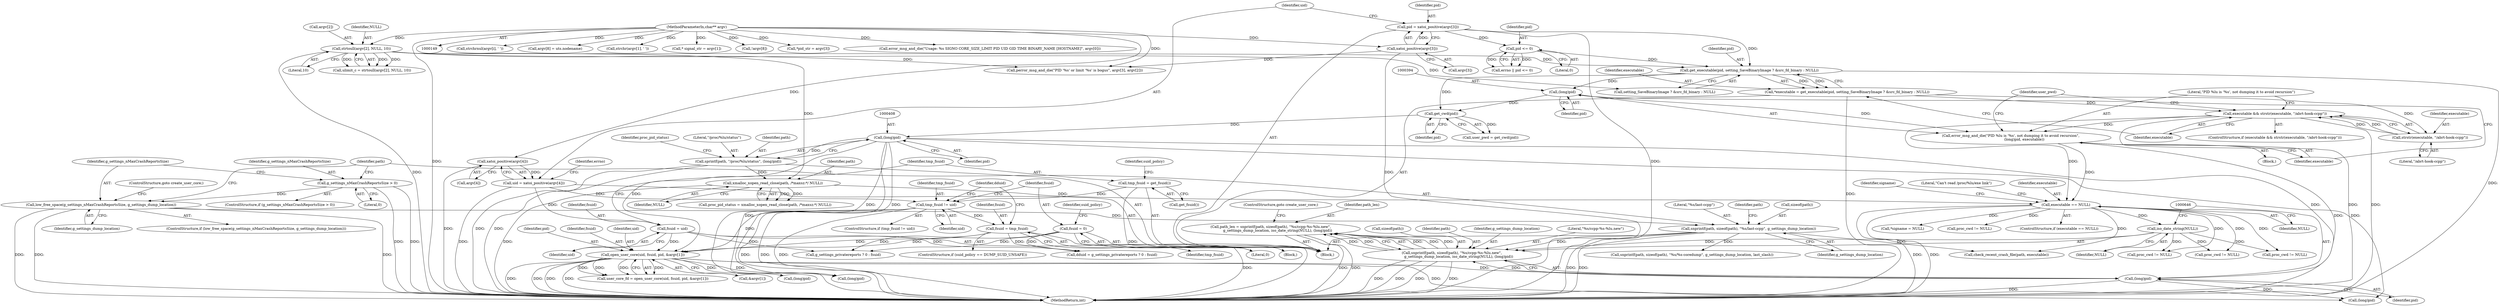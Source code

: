 digraph "0_abrt_8939398b82006ba1fec4ed491339fc075f43fc7c_1@API" {
"1000635" [label="(Call,path_len = snprintf(path, sizeof(path), \"%s/ccpp-%s-%lu.new\",\n            g_settings_dump_location, iso_date_string(NULL), (long)pid))"];
"1000637" [label="(Call,snprintf(path, sizeof(path), \"%s/ccpp-%s-%lu.new\",\n            g_settings_dump_location, iso_date_string(NULL), (long)pid))"];
"1000540" [label="(Call,snprintf(path, sizeof(path), \"%s/last-ccpp\", g_settings_dump_location))"];
"1000536" [label="(Call,low_free_space(g_settings_nMaxCrashReportsSize, g_settings_dump_location))"];
"1000531" [label="(Call,g_settings_nMaxCrashReportsSize > 0)"];
"1000643" [label="(Call,iso_date_string(NULL))"];
"1000474" [label="(Call,executable == NULL)"];
"1000391" [label="(Call,error_msg_and_die(\"PID %lu is '%s', not dumping it to avoid recursion\",\n                        (long)pid, executable))"];
"1000393" [label="(Call,(long)pid)"];
"1000377" [label="(Call,get_executable(pid, setting_SaveBinaryImage ? &src_fd_binary : NULL))"];
"1000308" [label="(Call,pid = xatoi_positive(argv[3]))"];
"1000310" [label="(Call,xatoi_positive(argv[3]))"];
"1000151" [label="(MethodParameterIn,char** argv)"];
"1000324" [label="(Call,pid <= 0)"];
"1000277" [label="(Call,strtoull(argv[2], NULL, 10))"];
"1000385" [label="(Call,executable && strstr(executable, \"/abrt-hook-ccpp\"))"];
"1000375" [label="(Call,*executable = get_executable(pid, setting_SaveBinaryImage ? &src_fd_binary : NULL))"];
"1000387" [label="(Call,strstr(executable, \"/abrt-hook-ccpp\"))"];
"1000412" [label="(Call,xmalloc_xopen_read_close(path, /*maxsz:*/ NULL))"];
"1000404" [label="(Call,sprintf(path, \"/proc/%lu/status\", (long)pid))"];
"1000407" [label="(Call,(long)pid)"];
"1000399" [label="(Call,get_cwd(pid))"];
"1000645" [label="(Call,(long)pid)"];
"1000465" [label="(Call,open_user_core(uid, fsuid, pid, &argv[1]))"];
"1000428" [label="(Call,tmp_fsuid != uid)"];
"1000420" [label="(Call,tmp_fsuid = get_fsuid())"];
"1000315" [label="(Call,uid = xatoi_positive(argv[4]))"];
"1000317" [label="(Call,xatoi_positive(argv[4]))"];
"1000439" [label="(Call,fsuid = tmp_fsuid)"];
"1000432" [label="(Call,fsuid = 0)"];
"1000416" [label="(Call,fsuid = uid)"];
"1000316" [label="(Identifier,uid)"];
"1000639" [label="(Call,sizeof(path))"];
"1000480" [label="(Call,(long)pid)"];
"1000469" [label="(Call,&argv[1])"];
"1000645" [label="(Call,(long)pid)"];
"1000467" [label="(Identifier,fsuid)"];
"1000485" [label="(Call,*signame = NULL)"];
"1000308" [label="(Call,pid = xatoi_positive(argv[3]))"];
"1000375" [label="(Call,*executable = get_executable(pid, setting_SaveBinaryImage ? &src_fd_binary : NULL))"];
"1000326" [label="(Literal,0)"];
"1000400" [label="(Identifier,pid)"];
"1000541" [label="(Identifier,path)"];
"1000376" [label="(Identifier,executable)"];
"1001230" [label="(Call,proc_cwd != NULL)"];
"1000395" [label="(Identifier,pid)"];
"1000318" [label="(Call,argv[4])"];
"1000453" [label="(Call,g_settings_privatereports ? 0 : fsuid)"];
"1000203" [label="(Call,strchrnul(argv[i], ' '))"];
"1000627" [label="(Call,proc_cwd != NULL)"];
"1000422" [label="(Call,get_fsuid())"];
"1000431" [label="(Block,)"];
"1000281" [label="(Identifier,NULL)"];
"1000536" [label="(Call,low_free_space(g_settings_nMaxCrashReportsSize, g_settings_dump_location))"];
"1000392" [label="(Literal,\"PID %lu is '%s', not dumping it to avoid recursion\")"];
"1000277" [label="(Call,strtoull(argv[2], NULL, 10))"];
"1000378" [label="(Identifier,pid)"];
"1000473" [label="(ControlStructure,if (executable == NULL))"];
"1000361" [label="(Call,argv[8] = uts.nodename)"];
"1000413" [label="(Identifier,path)"];
"1000406" [label="(Literal,\"/proc/%lu/status\")"];
"1000389" [label="(Literal,\"/abrt-hook-ccpp\")"];
"1000396" [label="(Identifier,executable)"];
"1000184" [label="(Call,strchr(argv[1], ' '))"];
"1000420" [label="(Call,tmp_fsuid = get_fsuid())"];
"1000386" [label="(Identifier,executable)"];
"1001190" [label="(Call,proc_cwd != NULL)"];
"1000618" [label="(Call,(long)pid)"];
"1000540" [label="(Call,snprintf(path, sizeof(path), \"%s/last-ccpp\", g_settings_dump_location))"];
"1000542" [label="(Call,sizeof(path))"];
"1000278" [label="(Call,argv[2])"];
"1000429" [label="(Identifier,tmp_fsuid)"];
"1000151" [label="(MethodParameterIn,char** argv)"];
"1000636" [label="(Identifier,path_len)"];
"1000635" [label="(Call,path_len = snprintf(path, sizeof(path), \"%s/ccpp-%s-%lu.new\",\n            g_settings_dump_location, iso_date_string(NULL), (long)pid))"];
"1000390" [label="(Block,)"];
"1000388" [label="(Identifier,executable)"];
"1000544" [label="(Literal,\"%s/last-ccpp\")"];
"1000322" [label="(Call,errno || pid <= 0)"];
"1000548" [label="(Identifier,path)"];
"1000317" [label="(Call,xatoi_positive(argv[4]))"];
"1000531" [label="(Call,g_settings_nMaxCrashReportsSize > 0)"];
"1000310" [label="(Call,xatoi_positive(argv[3]))"];
"1000571" [label="(Call,snprintf(path, sizeof(path), \"%s/%s-coredump\", g_settings_dump_location, last_slash))"];
"1000315" [label="(Call,uid = xatoi_positive(argv[4]))"];
"1000421" [label="(Identifier,tmp_fsuid)"];
"1000324" [label="(Call,pid <= 0)"];
"1000532" [label="(Identifier,g_settings_nMaxCrashReportsSize)"];
"1000451" [label="(Call,dduid = g_settings_privatereports ? 0 : fsuid)"];
"1000264" [label="(Call,* signal_str = argv[1])"];
"1000466" [label="(Identifier,uid)"];
"1000452" [label="(Identifier,dduid)"];
"1000393" [label="(Call,(long)pid)"];
"1000425" [label="(Identifier,suid_policy)"];
"1000405" [label="(Identifier,path)"];
"1000309" [label="(Identifier,pid)"];
"1000323" [label="(Identifier,errno)"];
"1000407" [label="(Call,(long)pid)"];
"1000647" [label="(Identifier,pid)"];
"1000649" [label="(ControlStructure,goto create_user_core;)"];
"1000353" [label="(Call,!argv[8])"];
"1000409" [label="(Identifier,pid)"];
"1000416" [label="(Call,fsuid = uid)"];
"1000643" [label="(Call,iso_date_string(NULL))"];
"1000398" [label="(Identifier,user_pwd)"];
"1000152" [label="(Block,)"];
"1000644" [label="(Identifier,NULL)"];
"1000535" [label="(ControlStructure,if (low_free_space(g_settings_nMaxCrashReportsSize, g_settings_dump_location)))"];
"1000474" [label="(Call,executable == NULL)"];
"1000475" [label="(Identifier,executable)"];
"1000411" [label="(Identifier,proc_pid_status)"];
"1000397" [label="(Call,user_pwd = get_cwd(pid))"];
"1000539" [label="(ControlStructure,goto create_user_core;)"];
"1000637" [label="(Call,snprintf(path, sizeof(path), \"%s/ccpp-%s-%lu.new\",\n            g_settings_dump_location, iso_date_string(NULL), (long)pid))"];
"1000463" [label="(Call,user_core_fd = open_user_core(uid, fsuid, pid, &argv[1]))"];
"1000302" [label="(Call,*pid_str = argv[3])"];
"1000533" [label="(Literal,0)"];
"1000486" [label="(Identifier,signame)"];
"1000530" [label="(ControlStructure,if (g_settings_nMaxCrashReportsSize > 0))"];
"1000545" [label="(Identifier,g_settings_dump_location)"];
"1000439" [label="(Call,fsuid = tmp_fsuid)"];
"1000387" [label="(Call,strstr(executable, \"/abrt-hook-ccpp\"))"];
"1000311" [label="(Call,argv[3])"];
"1000638" [label="(Identifier,path)"];
"1000437" [label="(Identifier,suid_policy)"];
"1000385" [label="(Call,executable && strstr(executable, \"/abrt-hook-ccpp\"))"];
"1000465" [label="(Call,open_user_core(uid, fsuid, pid, &argv[1]))"];
"1000433" [label="(Identifier,fsuid)"];
"1000377" [label="(Call,get_executable(pid, setting_SaveBinaryImage ? &src_fd_binary : NULL))"];
"1000391" [label="(Call,error_msg_and_die(\"PID %lu is '%s', not dumping it to avoid recursion\",\n                        (long)pid, executable))"];
"1000325" [label="(Identifier,pid)"];
"1000428" [label="(Call,tmp_fsuid != uid)"];
"1000537" [label="(Identifier,g_settings_nMaxCrashReportsSize)"];
"1000275" [label="(Call,ulimit_c = strtoull(argv[2], NULL, 10))"];
"1000282" [label="(Literal,10)"];
"1000178" [label="(Call,error_msg_and_die(\"Usage: %s SIGNO CORE_SIZE_LIMIT PID UID GID TIME BINARY_NAME [HOSTNAME]\", argv[0]))"];
"1000410" [label="(Call,proc_pid_status = xmalloc_xopen_read_close(path, /*maxsz:*/ NULL))"];
"1001221" [label="(Call,(long)pid)"];
"1000479" [label="(Literal,\"Can't read /proc/%lu/exe link\")"];
"1000404" [label="(Call,sprintf(path, \"/proc/%lu/status\", (long)pid))"];
"1000440" [label="(Identifier,fsuid)"];
"1000414" [label="(Identifier,NULL)"];
"1000328" [label="(Call,perror_msg_and_die(\"PID '%s' or limit '%s' is bogus\", argv[3], argv[2]))"];
"1000384" [label="(ControlStructure,if (executable && strstr(executable, \"/abrt-hook-ccpp\")))"];
"1000379" [label="(Call,setting_SaveBinaryImage ? &src_fd_binary : NULL)"];
"1000468" [label="(Identifier,pid)"];
"1000399" [label="(Call,get_cwd(pid))"];
"1000434" [label="(Literal,0)"];
"1000441" [label="(Identifier,tmp_fsuid)"];
"1000427" [label="(ControlStructure,if (tmp_fsuid != uid))"];
"1000430" [label="(Identifier,uid)"];
"1001212" [label="(Call,proc_cwd != NULL)"];
"1000435" [label="(ControlStructure,if (suid_policy == DUMP_SUID_UNSAFE))"];
"1000538" [label="(Identifier,g_settings_dump_location)"];
"1000432" [label="(Call,fsuid = 0)"];
"1000476" [label="(Identifier,NULL)"];
"1000417" [label="(Identifier,fsuid)"];
"1000547" [label="(Call,check_recent_crash_file(path, executable))"];
"1000642" [label="(Identifier,g_settings_dump_location)"];
"1001237" [label="(MethodReturn,int)"];
"1000418" [label="(Identifier,uid)"];
"1000412" [label="(Call,xmalloc_xopen_read_close(path, /*maxsz:*/ NULL))"];
"1000641" [label="(Literal,\"%s/ccpp-%s-%lu.new\")"];
"1000635" -> "1000152"  [label="AST: "];
"1000635" -> "1000637"  [label="CFG: "];
"1000636" -> "1000635"  [label="AST: "];
"1000637" -> "1000635"  [label="AST: "];
"1000649" -> "1000635"  [label="CFG: "];
"1000635" -> "1001237"  [label="DDG: "];
"1000635" -> "1001237"  [label="DDG: "];
"1000637" -> "1000635"  [label="DDG: "];
"1000637" -> "1000635"  [label="DDG: "];
"1000637" -> "1000635"  [label="DDG: "];
"1000637" -> "1000635"  [label="DDG: "];
"1000637" -> "1000635"  [label="DDG: "];
"1000637" -> "1000645"  [label="CFG: "];
"1000638" -> "1000637"  [label="AST: "];
"1000639" -> "1000637"  [label="AST: "];
"1000641" -> "1000637"  [label="AST: "];
"1000642" -> "1000637"  [label="AST: "];
"1000643" -> "1000637"  [label="AST: "];
"1000645" -> "1000637"  [label="AST: "];
"1000637" -> "1001237"  [label="DDG: "];
"1000637" -> "1001237"  [label="DDG: "];
"1000637" -> "1001237"  [label="DDG: "];
"1000637" -> "1001237"  [label="DDG: "];
"1000540" -> "1000637"  [label="DDG: "];
"1000643" -> "1000637"  [label="DDG: "];
"1000645" -> "1000637"  [label="DDG: "];
"1000540" -> "1000152"  [label="AST: "];
"1000540" -> "1000545"  [label="CFG: "];
"1000541" -> "1000540"  [label="AST: "];
"1000542" -> "1000540"  [label="AST: "];
"1000544" -> "1000540"  [label="AST: "];
"1000545" -> "1000540"  [label="AST: "];
"1000548" -> "1000540"  [label="CFG: "];
"1000540" -> "1001237"  [label="DDG: "];
"1000540" -> "1001237"  [label="DDG: "];
"1000536" -> "1000540"  [label="DDG: "];
"1000540" -> "1000547"  [label="DDG: "];
"1000540" -> "1000571"  [label="DDG: "];
"1000536" -> "1000535"  [label="AST: "];
"1000536" -> "1000538"  [label="CFG: "];
"1000537" -> "1000536"  [label="AST: "];
"1000538" -> "1000536"  [label="AST: "];
"1000539" -> "1000536"  [label="CFG: "];
"1000541" -> "1000536"  [label="CFG: "];
"1000536" -> "1001237"  [label="DDG: "];
"1000536" -> "1001237"  [label="DDG: "];
"1000536" -> "1001237"  [label="DDG: "];
"1000531" -> "1000536"  [label="DDG: "];
"1000531" -> "1000530"  [label="AST: "];
"1000531" -> "1000533"  [label="CFG: "];
"1000532" -> "1000531"  [label="AST: "];
"1000533" -> "1000531"  [label="AST: "];
"1000537" -> "1000531"  [label="CFG: "];
"1000541" -> "1000531"  [label="CFG: "];
"1000531" -> "1001237"  [label="DDG: "];
"1000531" -> "1001237"  [label="DDG: "];
"1000643" -> "1000644"  [label="CFG: "];
"1000644" -> "1000643"  [label="AST: "];
"1000646" -> "1000643"  [label="CFG: "];
"1000474" -> "1000643"  [label="DDG: "];
"1000643" -> "1001190"  [label="DDG: "];
"1000643" -> "1001212"  [label="DDG: "];
"1000643" -> "1001230"  [label="DDG: "];
"1000474" -> "1000473"  [label="AST: "];
"1000474" -> "1000476"  [label="CFG: "];
"1000475" -> "1000474"  [label="AST: "];
"1000476" -> "1000474"  [label="AST: "];
"1000479" -> "1000474"  [label="CFG: "];
"1000486" -> "1000474"  [label="CFG: "];
"1000474" -> "1001237"  [label="DDG: "];
"1000474" -> "1001237"  [label="DDG: "];
"1000391" -> "1000474"  [label="DDG: "];
"1000385" -> "1000474"  [label="DDG: "];
"1000412" -> "1000474"  [label="DDG: "];
"1000474" -> "1000485"  [label="DDG: "];
"1000474" -> "1000547"  [label="DDG: "];
"1000474" -> "1000627"  [label="DDG: "];
"1000474" -> "1001190"  [label="DDG: "];
"1000474" -> "1001212"  [label="DDG: "];
"1000474" -> "1001230"  [label="DDG: "];
"1000391" -> "1000390"  [label="AST: "];
"1000391" -> "1000396"  [label="CFG: "];
"1000392" -> "1000391"  [label="AST: "];
"1000393" -> "1000391"  [label="AST: "];
"1000396" -> "1000391"  [label="AST: "];
"1000398" -> "1000391"  [label="CFG: "];
"1000391" -> "1001237"  [label="DDG: "];
"1000393" -> "1000391"  [label="DDG: "];
"1000385" -> "1000391"  [label="DDG: "];
"1000393" -> "1000395"  [label="CFG: "];
"1000394" -> "1000393"  [label="AST: "];
"1000395" -> "1000393"  [label="AST: "];
"1000396" -> "1000393"  [label="CFG: "];
"1000377" -> "1000393"  [label="DDG: "];
"1000393" -> "1000399"  [label="DDG: "];
"1000377" -> "1000375"  [label="AST: "];
"1000377" -> "1000379"  [label="CFG: "];
"1000378" -> "1000377"  [label="AST: "];
"1000379" -> "1000377"  [label="AST: "];
"1000375" -> "1000377"  [label="CFG: "];
"1000377" -> "1001237"  [label="DDG: "];
"1000377" -> "1000375"  [label="DDG: "];
"1000377" -> "1000375"  [label="DDG: "];
"1000308" -> "1000377"  [label="DDG: "];
"1000324" -> "1000377"  [label="DDG: "];
"1000277" -> "1000377"  [label="DDG: "];
"1000377" -> "1000399"  [label="DDG: "];
"1000308" -> "1000152"  [label="AST: "];
"1000308" -> "1000310"  [label="CFG: "];
"1000309" -> "1000308"  [label="AST: "];
"1000310" -> "1000308"  [label="AST: "];
"1000316" -> "1000308"  [label="CFG: "];
"1000308" -> "1001237"  [label="DDG: "];
"1000310" -> "1000308"  [label="DDG: "];
"1000308" -> "1000324"  [label="DDG: "];
"1000310" -> "1000311"  [label="CFG: "];
"1000311" -> "1000310"  [label="AST: "];
"1000310" -> "1001237"  [label="DDG: "];
"1000151" -> "1000310"  [label="DDG: "];
"1000310" -> "1000328"  [label="DDG: "];
"1000151" -> "1000149"  [label="AST: "];
"1000151" -> "1001237"  [label="DDG: "];
"1000151" -> "1000178"  [label="DDG: "];
"1000151" -> "1000184"  [label="DDG: "];
"1000151" -> "1000203"  [label="DDG: "];
"1000151" -> "1000264"  [label="DDG: "];
"1000151" -> "1000277"  [label="DDG: "];
"1000151" -> "1000302"  [label="DDG: "];
"1000151" -> "1000317"  [label="DDG: "];
"1000151" -> "1000328"  [label="DDG: "];
"1000151" -> "1000353"  [label="DDG: "];
"1000151" -> "1000361"  [label="DDG: "];
"1000324" -> "1000322"  [label="AST: "];
"1000324" -> "1000326"  [label="CFG: "];
"1000325" -> "1000324"  [label="AST: "];
"1000326" -> "1000324"  [label="AST: "];
"1000322" -> "1000324"  [label="CFG: "];
"1000324" -> "1000322"  [label="DDG: "];
"1000324" -> "1000322"  [label="DDG: "];
"1000277" -> "1000275"  [label="AST: "];
"1000277" -> "1000282"  [label="CFG: "];
"1000278" -> "1000277"  [label="AST: "];
"1000281" -> "1000277"  [label="AST: "];
"1000282" -> "1000277"  [label="AST: "];
"1000275" -> "1000277"  [label="CFG: "];
"1000277" -> "1001237"  [label="DDG: "];
"1000277" -> "1000275"  [label="DDG: "];
"1000277" -> "1000275"  [label="DDG: "];
"1000277" -> "1000275"  [label="DDG: "];
"1000277" -> "1000328"  [label="DDG: "];
"1000277" -> "1000379"  [label="DDG: "];
"1000277" -> "1000412"  [label="DDG: "];
"1000385" -> "1000384"  [label="AST: "];
"1000385" -> "1000386"  [label="CFG: "];
"1000385" -> "1000387"  [label="CFG: "];
"1000386" -> "1000385"  [label="AST: "];
"1000387" -> "1000385"  [label="AST: "];
"1000392" -> "1000385"  [label="CFG: "];
"1000398" -> "1000385"  [label="CFG: "];
"1000385" -> "1001237"  [label="DDG: "];
"1000385" -> "1001237"  [label="DDG: "];
"1000375" -> "1000385"  [label="DDG: "];
"1000387" -> "1000385"  [label="DDG: "];
"1000387" -> "1000385"  [label="DDG: "];
"1000375" -> "1000152"  [label="AST: "];
"1000376" -> "1000375"  [label="AST: "];
"1000386" -> "1000375"  [label="CFG: "];
"1000375" -> "1001237"  [label="DDG: "];
"1000375" -> "1000387"  [label="DDG: "];
"1000387" -> "1000389"  [label="CFG: "];
"1000388" -> "1000387"  [label="AST: "];
"1000389" -> "1000387"  [label="AST: "];
"1000412" -> "1000410"  [label="AST: "];
"1000412" -> "1000414"  [label="CFG: "];
"1000413" -> "1000412"  [label="AST: "];
"1000414" -> "1000412"  [label="AST: "];
"1000410" -> "1000412"  [label="CFG: "];
"1000412" -> "1001237"  [label="DDG: "];
"1000412" -> "1000410"  [label="DDG: "];
"1000412" -> "1000410"  [label="DDG: "];
"1000404" -> "1000412"  [label="DDG: "];
"1000404" -> "1000152"  [label="AST: "];
"1000404" -> "1000407"  [label="CFG: "];
"1000405" -> "1000404"  [label="AST: "];
"1000406" -> "1000404"  [label="AST: "];
"1000407" -> "1000404"  [label="AST: "];
"1000411" -> "1000404"  [label="CFG: "];
"1000404" -> "1001237"  [label="DDG: "];
"1000404" -> "1001237"  [label="DDG: "];
"1000407" -> "1000404"  [label="DDG: "];
"1000407" -> "1000409"  [label="CFG: "];
"1000408" -> "1000407"  [label="AST: "];
"1000409" -> "1000407"  [label="AST: "];
"1000407" -> "1001237"  [label="DDG: "];
"1000399" -> "1000407"  [label="DDG: "];
"1000407" -> "1000465"  [label="DDG: "];
"1000407" -> "1000480"  [label="DDG: "];
"1000407" -> "1000618"  [label="DDG: "];
"1000407" -> "1000645"  [label="DDG: "];
"1000407" -> "1001221"  [label="DDG: "];
"1000399" -> "1000397"  [label="AST: "];
"1000399" -> "1000400"  [label="CFG: "];
"1000400" -> "1000399"  [label="AST: "];
"1000397" -> "1000399"  [label="CFG: "];
"1000399" -> "1000397"  [label="DDG: "];
"1000645" -> "1000647"  [label="CFG: "];
"1000646" -> "1000645"  [label="AST: "];
"1000647" -> "1000645"  [label="AST: "];
"1000645" -> "1001237"  [label="DDG: "];
"1000465" -> "1000645"  [label="DDG: "];
"1000645" -> "1001221"  [label="DDG: "];
"1000465" -> "1000463"  [label="AST: "];
"1000465" -> "1000469"  [label="CFG: "];
"1000466" -> "1000465"  [label="AST: "];
"1000467" -> "1000465"  [label="AST: "];
"1000468" -> "1000465"  [label="AST: "];
"1000469" -> "1000465"  [label="AST: "];
"1000463" -> "1000465"  [label="CFG: "];
"1000465" -> "1001237"  [label="DDG: "];
"1000465" -> "1001237"  [label="DDG: "];
"1000465" -> "1001237"  [label="DDG: "];
"1000465" -> "1001237"  [label="DDG: "];
"1000465" -> "1000463"  [label="DDG: "];
"1000465" -> "1000463"  [label="DDG: "];
"1000465" -> "1000463"  [label="DDG: "];
"1000465" -> "1000463"  [label="DDG: "];
"1000428" -> "1000465"  [label="DDG: "];
"1000439" -> "1000465"  [label="DDG: "];
"1000432" -> "1000465"  [label="DDG: "];
"1000416" -> "1000465"  [label="DDG: "];
"1000465" -> "1000480"  [label="DDG: "];
"1000465" -> "1000618"  [label="DDG: "];
"1000465" -> "1001221"  [label="DDG: "];
"1000428" -> "1000427"  [label="AST: "];
"1000428" -> "1000430"  [label="CFG: "];
"1000429" -> "1000428"  [label="AST: "];
"1000430" -> "1000428"  [label="AST: "];
"1000433" -> "1000428"  [label="CFG: "];
"1000452" -> "1000428"  [label="CFG: "];
"1000428" -> "1001237"  [label="DDG: "];
"1000428" -> "1001237"  [label="DDG: "];
"1000428" -> "1001237"  [label="DDG: "];
"1000420" -> "1000428"  [label="DDG: "];
"1000315" -> "1000428"  [label="DDG: "];
"1000428" -> "1000439"  [label="DDG: "];
"1000420" -> "1000152"  [label="AST: "];
"1000420" -> "1000422"  [label="CFG: "];
"1000421" -> "1000420"  [label="AST: "];
"1000422" -> "1000420"  [label="AST: "];
"1000425" -> "1000420"  [label="CFG: "];
"1000420" -> "1001237"  [label="DDG: "];
"1000315" -> "1000152"  [label="AST: "];
"1000315" -> "1000317"  [label="CFG: "];
"1000316" -> "1000315"  [label="AST: "];
"1000317" -> "1000315"  [label="AST: "];
"1000323" -> "1000315"  [label="CFG: "];
"1000315" -> "1001237"  [label="DDG: "];
"1000317" -> "1000315"  [label="DDG: "];
"1000315" -> "1000416"  [label="DDG: "];
"1000317" -> "1000318"  [label="CFG: "];
"1000318" -> "1000317"  [label="AST: "];
"1000317" -> "1001237"  [label="DDG: "];
"1000439" -> "1000435"  [label="AST: "];
"1000439" -> "1000441"  [label="CFG: "];
"1000440" -> "1000439"  [label="AST: "];
"1000441" -> "1000439"  [label="AST: "];
"1000452" -> "1000439"  [label="CFG: "];
"1000439" -> "1001237"  [label="DDG: "];
"1000439" -> "1000451"  [label="DDG: "];
"1000439" -> "1000453"  [label="DDG: "];
"1000432" -> "1000431"  [label="AST: "];
"1000432" -> "1000434"  [label="CFG: "];
"1000433" -> "1000432"  [label="AST: "];
"1000434" -> "1000432"  [label="AST: "];
"1000437" -> "1000432"  [label="CFG: "];
"1000432" -> "1000451"  [label="DDG: "];
"1000432" -> "1000453"  [label="DDG: "];
"1000416" -> "1000152"  [label="AST: "];
"1000416" -> "1000418"  [label="CFG: "];
"1000417" -> "1000416"  [label="AST: "];
"1000418" -> "1000416"  [label="AST: "];
"1000421" -> "1000416"  [label="CFG: "];
"1000416" -> "1000451"  [label="DDG: "];
"1000416" -> "1000453"  [label="DDG: "];
}
